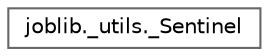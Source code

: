 digraph "Graphical Class Hierarchy"
{
 // LATEX_PDF_SIZE
  bgcolor="transparent";
  edge [fontname=Helvetica,fontsize=10,labelfontname=Helvetica,labelfontsize=10];
  node [fontname=Helvetica,fontsize=10,shape=box,height=0.2,width=0.4];
  rankdir="LR";
  Node0 [id="Node000000",label="joblib._utils._Sentinel",height=0.2,width=0.4,color="grey40", fillcolor="white", style="filled",URL="$df/d47/classjoblib_1_1__utils_1_1__Sentinel.html",tooltip=" "];
}
